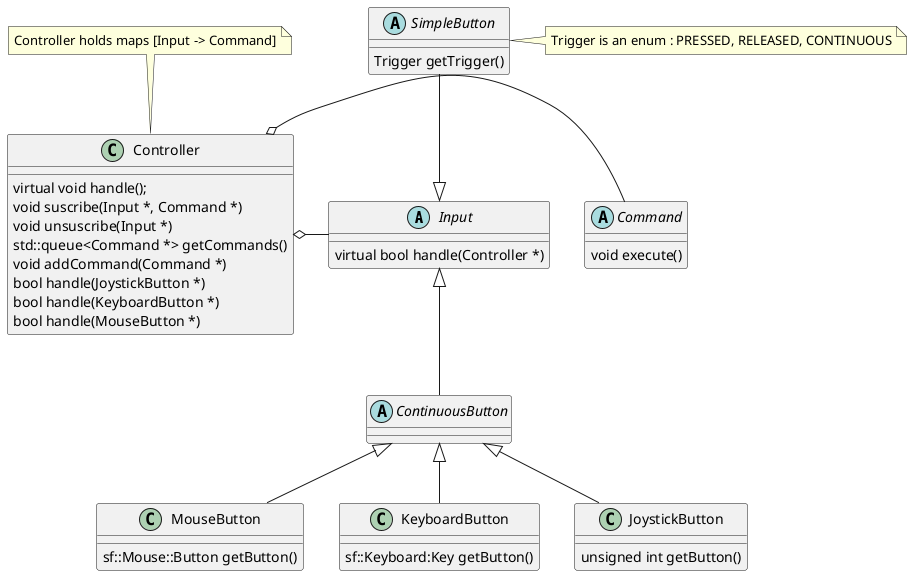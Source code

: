 @startuml

abstract class Input{
         virtual bool handle(Controller *)
}

abstract class ContinuousButton

abstract class SimpleButton{
      Trigger getTrigger()
}

class MouseButton{
      sf::Mouse::Button getButton()
}

class KeyboardButton{
      sf::Keyboard:Key getButton()
}

class JoystickButton{
      unsigned int getButton()
}

abstract class Command{
      void execute()
}

class Controller{
virtual void handle();
void suscribe(Input *, Command *)
void unsuscribe(Input *)
std::queue<Command *> getCommands()
void addCommand(Command *)
bool handle(JoystickButton *)
bool handle(KeyboardButton *)
bool handle(MouseButton *)

}

SimpleButton -down-|> Input
ContinuousButton -up-|> Input
JoystickButton -up-|> ContinuousButton
KeyboardButton -up-|> ContinuousButton
MouseButton -up-|> ContinuousButton

Input -left-o Controller
Controller o-right- Command

note "Trigger is an enum : PRESSED, RELEASED, CONTINUOUS" as tr
tr .left. SimpleButton

note "Controller holds maps [Input -> Command]" as map
map .. Controller

@enduml